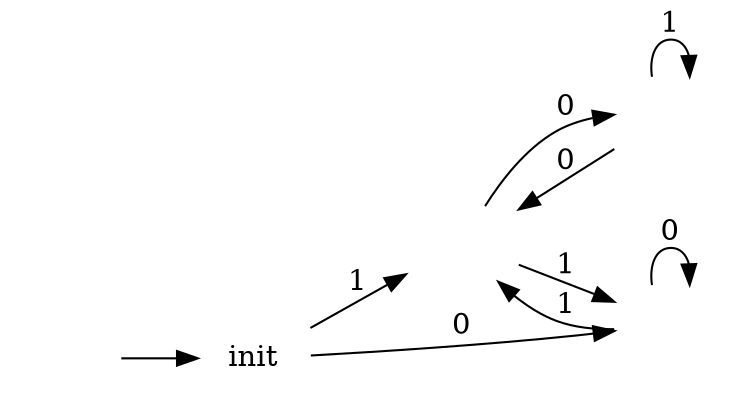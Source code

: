 digraph G {
rankdir="LR";node[shape=none];
"#entry#"[shape=none label=""];
"(#(1 0) #(1 1))"[image="10+11.png", label=""];
"(#(0 0) #(0 1) #(1 0) #(1 1))"[image="00+01+10+11.png", label=""];
"(#(0 1) #(1 1))"[image="01+11.png", label=""];
"#entry#"->"init"

// #nil drops.
"init"->"(#(0 1) #(1 1))"[label="0"];
// #nil drops.
"init"->"(#(0 0) #(0 1) #(1 0) #(1 1))"[label="1"];
// #nil drops.
"(#(0 1) #(1 1))"->"(#(0 1) #(1 1))"[label="0"];
// #nil drops.
"(#(0 1) #(1 1))"->"(#(0 0) #(0 1) #(1 0) #(1 1))"[label="1"];
// #nil drops.
"(#(0 0) #(0 1) #(1 0) #(1 1))"->"(#(1 0) #(1 1))"[label="0"];
// #nil drops.
"(#(0 0) #(0 1) #(1 0) #(1 1))"->"(#(0 1) #(1 1))"[label="1"];
// #nil drops.
"(#(1 0) #(1 1))"->"(#(0 0) #(0 1) #(1 0) #(1 1))"[label="0"];
// #nil drops.
"(#(1 0) #(1 1))"->"(#(1 0) #(1 1))"[label="1"];
}
